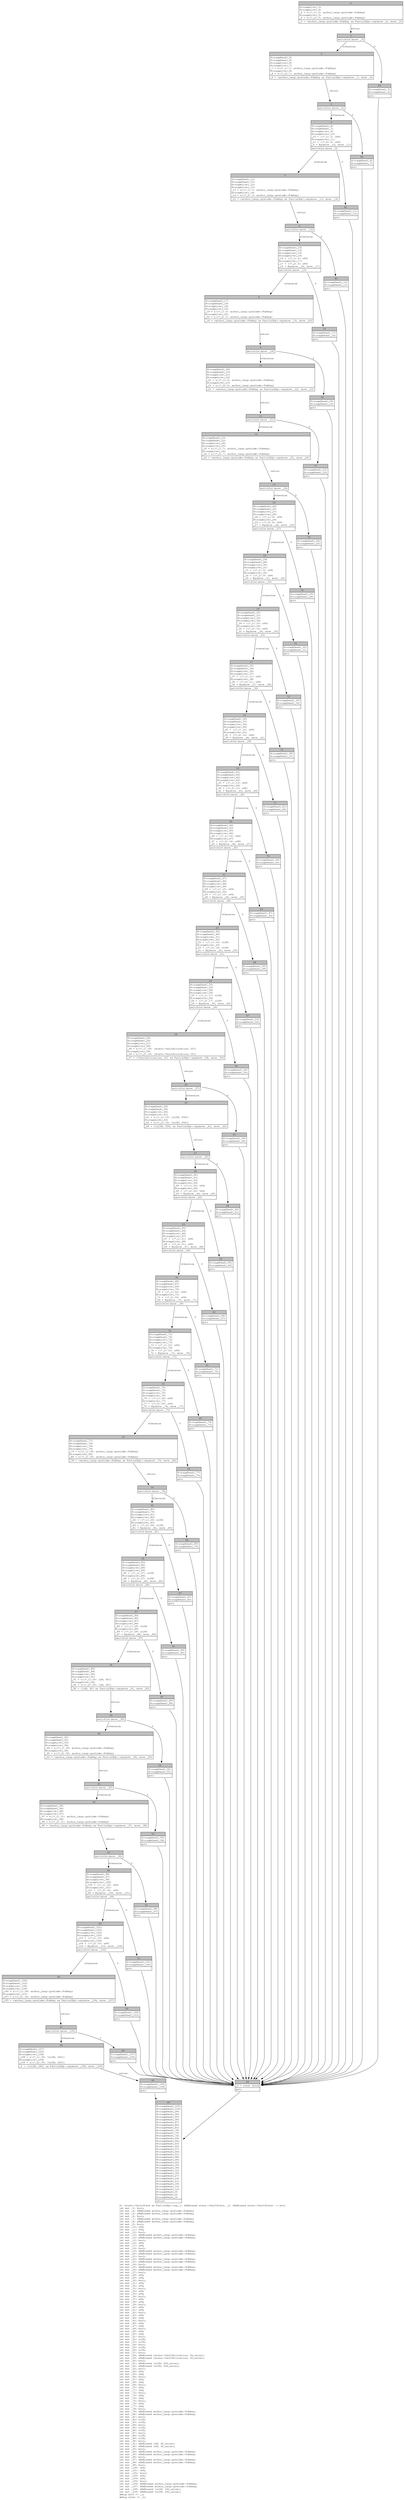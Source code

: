 digraph Mir_0_2597 {
    graph [fontname="Courier, monospace"];
    node [fontname="Courier, monospace"];
    edge [fontname="Courier, monospace"];
    label=<fn &lt;state::VaultState as PartialEq&gt;::eq(_1: &amp;ReErased state::VaultState, _2: &amp;ReErased state::VaultState) -&gt; bool<br align="left"/>let mut _3: bool;<br align="left"/>let mut _4: &amp;ReErased anchor_lang::prelude::Pubkey;<br align="left"/>let mut _5: &amp;ReErased anchor_lang::prelude::Pubkey;<br align="left"/>let mut _6: bool;<br align="left"/>let mut _7: &amp;ReErased anchor_lang::prelude::Pubkey;<br align="left"/>let mut _8: &amp;ReErased anchor_lang::prelude::Pubkey;<br align="left"/>let mut _9: bool;<br align="left"/>let mut _10: u64;<br align="left"/>let mut _11: u64;<br align="left"/>let mut _12: bool;<br align="left"/>let mut _13: &amp;ReErased anchor_lang::prelude::Pubkey;<br align="left"/>let mut _14: &amp;ReErased anchor_lang::prelude::Pubkey;<br align="left"/>let mut _15: bool;<br align="left"/>let mut _16: u64;<br align="left"/>let mut _17: u64;<br align="left"/>let mut _18: bool;<br align="left"/>let mut _19: &amp;ReErased anchor_lang::prelude::Pubkey;<br align="left"/>let mut _20: &amp;ReErased anchor_lang::prelude::Pubkey;<br align="left"/>let mut _21: bool;<br align="left"/>let mut _22: &amp;ReErased anchor_lang::prelude::Pubkey;<br align="left"/>let mut _23: &amp;ReErased anchor_lang::prelude::Pubkey;<br align="left"/>let mut _24: bool;<br align="left"/>let mut _25: &amp;ReErased anchor_lang::prelude::Pubkey;<br align="left"/>let mut _26: &amp;ReErased anchor_lang::prelude::Pubkey;<br align="left"/>let mut _27: bool;<br align="left"/>let mut _28: u64;<br align="left"/>let mut _29: u64;<br align="left"/>let mut _30: bool;<br align="left"/>let mut _31: u64;<br align="left"/>let mut _32: u64;<br align="left"/>let mut _33: bool;<br align="left"/>let mut _34: u64;<br align="left"/>let mut _35: u64;<br align="left"/>let mut _36: bool;<br align="left"/>let mut _37: u64;<br align="left"/>let mut _38: u64;<br align="left"/>let mut _39: bool;<br align="left"/>let mut _40: u64;<br align="left"/>let mut _41: u64;<br align="left"/>let mut _42: bool;<br align="left"/>let mut _43: u64;<br align="left"/>let mut _44: u64;<br align="left"/>let mut _45: bool;<br align="left"/>let mut _46: u64;<br align="left"/>let mut _47: u64;<br align="left"/>let mut _48: bool;<br align="left"/>let mut _49: u64;<br align="left"/>let mut _50: u64;<br align="left"/>let mut _51: bool;<br align="left"/>let mut _52: u128;<br align="left"/>let mut _53: u128;<br align="left"/>let mut _54: bool;<br align="left"/>let mut _55: u128;<br align="left"/>let mut _56: u128;<br align="left"/>let mut _57: bool;<br align="left"/>let mut _58: &amp;ReErased [state::VaultAllocation; 25_usize];<br align="left"/>let mut _59: &amp;ReErased [state::VaultAllocation; 25_usize];<br align="left"/>let mut _60: bool;<br align="left"/>let mut _61: &amp;ReErased [u128; 256_usize];<br align="left"/>let mut _62: &amp;ReErased [u128; 256_usize];<br align="left"/>let mut _63: bool;<br align="left"/>let mut _64: u64;<br align="left"/>let mut _65: u64;<br align="left"/>let mut _66: bool;<br align="left"/>let mut _67: u64;<br align="left"/>let mut _68: u64;<br align="left"/>let mut _69: bool;<br align="left"/>let mut _70: u64;<br align="left"/>let mut _71: u64;<br align="left"/>let mut _72: bool;<br align="left"/>let mut _73: u64;<br align="left"/>let mut _74: u64;<br align="left"/>let mut _75: bool;<br align="left"/>let mut _76: u64;<br align="left"/>let mut _77: u64;<br align="left"/>let mut _78: bool;<br align="left"/>let mut _79: &amp;ReErased anchor_lang::prelude::Pubkey;<br align="left"/>let mut _80: &amp;ReErased anchor_lang::prelude::Pubkey;<br align="left"/>let mut _81: bool;<br align="left"/>let mut _82: u128;<br align="left"/>let mut _83: u128;<br align="left"/>let mut _84: bool;<br align="left"/>let mut _85: u128;<br align="left"/>let mut _86: u128;<br align="left"/>let mut _87: bool;<br align="left"/>let mut _88: u128;<br align="left"/>let mut _89: u128;<br align="left"/>let mut _90: bool;<br align="left"/>let mut _91: &amp;ReErased [u8; 40_usize];<br align="left"/>let mut _92: &amp;ReErased [u8; 40_usize];<br align="left"/>let mut _93: bool;<br align="left"/>let mut _94: &amp;ReErased anchor_lang::prelude::Pubkey;<br align="left"/>let mut _95: &amp;ReErased anchor_lang::prelude::Pubkey;<br align="left"/>let mut _96: bool;<br align="left"/>let mut _97: &amp;ReErased anchor_lang::prelude::Pubkey;<br align="left"/>let mut _98: &amp;ReErased anchor_lang::prelude::Pubkey;<br align="left"/>let mut _99: bool;<br align="left"/>let mut _100: u64;<br align="left"/>let mut _101: u64;<br align="left"/>let mut _102: bool;<br align="left"/>let mut _103: u64;<br align="left"/>let mut _104: u64;<br align="left"/>let mut _105: bool;<br align="left"/>let mut _106: &amp;ReErased anchor_lang::prelude::Pubkey;<br align="left"/>let mut _107: &amp;ReErased anchor_lang::prelude::Pubkey;<br align="left"/>let mut _108: &amp;ReErased [u128; 242_usize];<br align="left"/>let mut _109: &amp;ReErased [u128; 242_usize];<br align="left"/>debug self =&gt; _1;<br align="left"/>debug other =&gt; _2;<br align="left"/>>;
    bb0__0_2597 [shape="none", label=<<table border="0" cellborder="1" cellspacing="0"><tr><td bgcolor="gray" align="center" colspan="1">0</td></tr><tr><td align="left" balign="left">StorageLive(_3)<br/>StorageLive(_4)<br/>_4 = &amp;((*_1).0: anchor_lang::prelude::Pubkey)<br/>StorageLive(_5)<br/>_5 = &amp;((*_2).0: anchor_lang::prelude::Pubkey)<br/></td></tr><tr><td align="left">_3 = &lt;anchor_lang::prelude::Pubkey as PartialEq&gt;::eq(move _4, move _5)</td></tr></table>>];
    bb1__0_2597 [shape="none", label=<<table border="0" cellborder="1" cellspacing="0"><tr><td bgcolor="gray" align="center" colspan="1">1</td></tr><tr><td align="left">switchInt(move _3)</td></tr></table>>];
    bb2__0_2597 [shape="none", label=<<table border="0" cellborder="1" cellspacing="0"><tr><td bgcolor="gray" align="center" colspan="1">2</td></tr><tr><td align="left" balign="left">StorageDead(_5)<br/>StorageDead(_4)<br/>StorageLive(_6)<br/>StorageLive(_7)<br/>_7 = &amp;((*_1).1: anchor_lang::prelude::Pubkey)<br/>StorageLive(_8)<br/>_8 = &amp;((*_2).1: anchor_lang::prelude::Pubkey)<br/></td></tr><tr><td align="left">_6 = &lt;anchor_lang::prelude::Pubkey as PartialEq&gt;::eq(move _7, move _8)</td></tr></table>>];
    bb3__0_2597 [shape="none", label=<<table border="0" cellborder="1" cellspacing="0"><tr><td bgcolor="gray" align="center" colspan="1">3</td></tr><tr><td align="left">switchInt(move _6)</td></tr></table>>];
    bb4__0_2597 [shape="none", label=<<table border="0" cellborder="1" cellspacing="0"><tr><td bgcolor="gray" align="center" colspan="1">4</td></tr><tr><td align="left" balign="left">StorageDead(_8)<br/>StorageDead(_7)<br/>StorageLive(_9)<br/>StorageLive(_10)<br/>_10 = ((*_1).2: u64)<br/>StorageLive(_11)<br/>_11 = ((*_2).2: u64)<br/>_9 = Eq(move _10, move _11)<br/></td></tr><tr><td align="left">switchInt(move _9)</td></tr></table>>];
    bb5__0_2597 [shape="none", label=<<table border="0" cellborder="1" cellspacing="0"><tr><td bgcolor="gray" align="center" colspan="1">5</td></tr><tr><td align="left" balign="left">StorageDead(_11)<br/>StorageDead(_10)<br/>StorageLive(_12)<br/>StorageLive(_13)<br/>_13 = &amp;((*_1).3: anchor_lang::prelude::Pubkey)<br/>StorageLive(_14)<br/>_14 = &amp;((*_2).3: anchor_lang::prelude::Pubkey)<br/></td></tr><tr><td align="left">_12 = &lt;anchor_lang::prelude::Pubkey as PartialEq&gt;::eq(move _13, move _14)</td></tr></table>>];
    bb6__0_2597 [shape="none", label=<<table border="0" cellborder="1" cellspacing="0"><tr><td bgcolor="gray" align="center" colspan="1">6</td></tr><tr><td align="left">switchInt(move _12)</td></tr></table>>];
    bb7__0_2597 [shape="none", label=<<table border="0" cellborder="1" cellspacing="0"><tr><td bgcolor="gray" align="center" colspan="1">7</td></tr><tr><td align="left" balign="left">StorageDead(_14)<br/>StorageDead(_13)<br/>StorageLive(_15)<br/>StorageLive(_16)<br/>_16 = ((*_1).4: u64)<br/>StorageLive(_17)<br/>_17 = ((*_2).4: u64)<br/>_15 = Eq(move _16, move _17)<br/></td></tr><tr><td align="left">switchInt(move _15)</td></tr></table>>];
    bb8__0_2597 [shape="none", label=<<table border="0" cellborder="1" cellspacing="0"><tr><td bgcolor="gray" align="center" colspan="1">8</td></tr><tr><td align="left" balign="left">StorageDead(_17)<br/>StorageDead(_16)<br/>StorageLive(_18)<br/>StorageLive(_19)<br/>_19 = &amp;((*_1).5: anchor_lang::prelude::Pubkey)<br/>StorageLive(_20)<br/>_20 = &amp;((*_2).5: anchor_lang::prelude::Pubkey)<br/></td></tr><tr><td align="left">_18 = &lt;anchor_lang::prelude::Pubkey as PartialEq&gt;::eq(move _19, move _20)</td></tr></table>>];
    bb9__0_2597 [shape="none", label=<<table border="0" cellborder="1" cellspacing="0"><tr><td bgcolor="gray" align="center" colspan="1">9</td></tr><tr><td align="left">switchInt(move _18)</td></tr></table>>];
    bb10__0_2597 [shape="none", label=<<table border="0" cellborder="1" cellspacing="0"><tr><td bgcolor="gray" align="center" colspan="1">10</td></tr><tr><td align="left" balign="left">StorageDead(_20)<br/>StorageDead(_19)<br/>StorageLive(_21)<br/>StorageLive(_22)<br/>_22 = &amp;((*_1).6: anchor_lang::prelude::Pubkey)<br/>StorageLive(_23)<br/>_23 = &amp;((*_2).6: anchor_lang::prelude::Pubkey)<br/></td></tr><tr><td align="left">_21 = &lt;anchor_lang::prelude::Pubkey as PartialEq&gt;::eq(move _22, move _23)</td></tr></table>>];
    bb11__0_2597 [shape="none", label=<<table border="0" cellborder="1" cellspacing="0"><tr><td bgcolor="gray" align="center" colspan="1">11</td></tr><tr><td align="left">switchInt(move _21)</td></tr></table>>];
    bb12__0_2597 [shape="none", label=<<table border="0" cellborder="1" cellspacing="0"><tr><td bgcolor="gray" align="center" colspan="1">12</td></tr><tr><td align="left" balign="left">StorageDead(_23)<br/>StorageDead(_22)<br/>StorageLive(_24)<br/>StorageLive(_25)<br/>_25 = &amp;((*_1).7: anchor_lang::prelude::Pubkey)<br/>StorageLive(_26)<br/>_26 = &amp;((*_2).7: anchor_lang::prelude::Pubkey)<br/></td></tr><tr><td align="left">_24 = &lt;anchor_lang::prelude::Pubkey as PartialEq&gt;::eq(move _25, move _26)</td></tr></table>>];
    bb13__0_2597 [shape="none", label=<<table border="0" cellborder="1" cellspacing="0"><tr><td bgcolor="gray" align="center" colspan="1">13</td></tr><tr><td align="left">switchInt(move _24)</td></tr></table>>];
    bb14__0_2597 [shape="none", label=<<table border="0" cellborder="1" cellspacing="0"><tr><td bgcolor="gray" align="center" colspan="1">14</td></tr><tr><td align="left" balign="left">StorageDead(_26)<br/>StorageDead(_25)<br/>StorageLive(_27)<br/>StorageLive(_28)<br/>_28 = ((*_1).8: u64)<br/>StorageLive(_29)<br/>_29 = ((*_2).8: u64)<br/>_27 = Eq(move _28, move _29)<br/></td></tr><tr><td align="left">switchInt(move _27)</td></tr></table>>];
    bb15__0_2597 [shape="none", label=<<table border="0" cellborder="1" cellspacing="0"><tr><td bgcolor="gray" align="center" colspan="1">15</td></tr><tr><td align="left" balign="left">StorageDead(_29)<br/>StorageDead(_28)<br/>StorageLive(_30)<br/>StorageLive(_31)<br/>_31 = ((*_1).9: u64)<br/>StorageLive(_32)<br/>_32 = ((*_2).9: u64)<br/>_30 = Eq(move _31, move _32)<br/></td></tr><tr><td align="left">switchInt(move _30)</td></tr></table>>];
    bb16__0_2597 [shape="none", label=<<table border="0" cellborder="1" cellspacing="0"><tr><td bgcolor="gray" align="center" colspan="1">16</td></tr><tr><td align="left" balign="left">StorageDead(_32)<br/>StorageDead(_31)<br/>StorageLive(_33)<br/>StorageLive(_34)<br/>_34 = ((*_1).10: u64)<br/>StorageLive(_35)<br/>_35 = ((*_2).10: u64)<br/>_33 = Eq(move _34, move _35)<br/></td></tr><tr><td align="left">switchInt(move _33)</td></tr></table>>];
    bb17__0_2597 [shape="none", label=<<table border="0" cellborder="1" cellspacing="0"><tr><td bgcolor="gray" align="center" colspan="1">17</td></tr><tr><td align="left" balign="left">StorageDead(_35)<br/>StorageDead(_34)<br/>StorageLive(_36)<br/>StorageLive(_37)<br/>_37 = ((*_1).11: u64)<br/>StorageLive(_38)<br/>_38 = ((*_2).11: u64)<br/>_36 = Eq(move _37, move _38)<br/></td></tr><tr><td align="left">switchInt(move _36)</td></tr></table>>];
    bb18__0_2597 [shape="none", label=<<table border="0" cellborder="1" cellspacing="0"><tr><td bgcolor="gray" align="center" colspan="1">18</td></tr><tr><td align="left" balign="left">StorageDead(_38)<br/>StorageDead(_37)<br/>StorageLive(_39)<br/>StorageLive(_40)<br/>_40 = ((*_1).12: u64)<br/>StorageLive(_41)<br/>_41 = ((*_2).12: u64)<br/>_39 = Eq(move _40, move _41)<br/></td></tr><tr><td align="left">switchInt(move _39)</td></tr></table>>];
    bb19__0_2597 [shape="none", label=<<table border="0" cellborder="1" cellspacing="0"><tr><td bgcolor="gray" align="center" colspan="1">19</td></tr><tr><td align="left" balign="left">StorageDead(_41)<br/>StorageDead(_40)<br/>StorageLive(_42)<br/>StorageLive(_43)<br/>_43 = ((*_1).13: u64)<br/>StorageLive(_44)<br/>_44 = ((*_2).13: u64)<br/>_42 = Eq(move _43, move _44)<br/></td></tr><tr><td align="left">switchInt(move _42)</td></tr></table>>];
    bb20__0_2597 [shape="none", label=<<table border="0" cellborder="1" cellspacing="0"><tr><td bgcolor="gray" align="center" colspan="1">20</td></tr><tr><td align="left" balign="left">StorageDead(_44)<br/>StorageDead(_43)<br/>StorageLive(_45)<br/>StorageLive(_46)<br/>_46 = ((*_1).14: u64)<br/>StorageLive(_47)<br/>_47 = ((*_2).14: u64)<br/>_45 = Eq(move _46, move _47)<br/></td></tr><tr><td align="left">switchInt(move _45)</td></tr></table>>];
    bb21__0_2597 [shape="none", label=<<table border="0" cellborder="1" cellspacing="0"><tr><td bgcolor="gray" align="center" colspan="1">21</td></tr><tr><td align="left" balign="left">StorageDead(_47)<br/>StorageDead(_46)<br/>StorageLive(_48)<br/>StorageLive(_49)<br/>_49 = ((*_1).15: u64)<br/>StorageLive(_50)<br/>_50 = ((*_2).15: u64)<br/>_48 = Eq(move _49, move _50)<br/></td></tr><tr><td align="left">switchInt(move _48)</td></tr></table>>];
    bb22__0_2597 [shape="none", label=<<table border="0" cellborder="1" cellspacing="0"><tr><td bgcolor="gray" align="center" colspan="1">22</td></tr><tr><td align="left" balign="left">StorageDead(_50)<br/>StorageDead(_49)<br/>StorageLive(_51)<br/>StorageLive(_52)<br/>_52 = ((*_1).16: u128)<br/>StorageLive(_53)<br/>_53 = ((*_2).16: u128)<br/>_51 = Eq(move _52, move _53)<br/></td></tr><tr><td align="left">switchInt(move _51)</td></tr></table>>];
    bb23__0_2597 [shape="none", label=<<table border="0" cellborder="1" cellspacing="0"><tr><td bgcolor="gray" align="center" colspan="1">23</td></tr><tr><td align="left" balign="left">StorageDead(_53)<br/>StorageDead(_52)<br/>StorageLive(_54)<br/>StorageLive(_55)<br/>_55 = ((*_1).17: u128)<br/>StorageLive(_56)<br/>_56 = ((*_2).17: u128)<br/>_54 = Eq(move _55, move _56)<br/></td></tr><tr><td align="left">switchInt(move _54)</td></tr></table>>];
    bb24__0_2597 [shape="none", label=<<table border="0" cellborder="1" cellspacing="0"><tr><td bgcolor="gray" align="center" colspan="1">24</td></tr><tr><td align="left" balign="left">StorageDead(_56)<br/>StorageDead(_55)<br/>StorageLive(_57)<br/>StorageLive(_58)<br/>_58 = &amp;((*_1).18: [state::VaultAllocation; 25])<br/>StorageLive(_59)<br/>_59 = &amp;((*_2).18: [state::VaultAllocation; 25])<br/></td></tr><tr><td align="left">_57 = &lt;[VaultAllocation; 25] as PartialEq&gt;::eq(move _58, move _59)</td></tr></table>>];
    bb25__0_2597 [shape="none", label=<<table border="0" cellborder="1" cellspacing="0"><tr><td bgcolor="gray" align="center" colspan="1">25</td></tr><tr><td align="left">switchInt(move _57)</td></tr></table>>];
    bb26__0_2597 [shape="none", label=<<table border="0" cellborder="1" cellspacing="0"><tr><td bgcolor="gray" align="center" colspan="1">26</td></tr><tr><td align="left" balign="left">StorageDead(_59)<br/>StorageDead(_58)<br/>StorageLive(_60)<br/>StorageLive(_61)<br/>_61 = &amp;((*_1).19: [u128; 256])<br/>StorageLive(_62)<br/>_62 = &amp;((*_2).19: [u128; 256])<br/></td></tr><tr><td align="left">_60 = &lt;[u128; 256] as PartialEq&gt;::eq(move _61, move _62)</td></tr></table>>];
    bb27__0_2597 [shape="none", label=<<table border="0" cellborder="1" cellspacing="0"><tr><td bgcolor="gray" align="center" colspan="1">27</td></tr><tr><td align="left">switchInt(move _60)</td></tr></table>>];
    bb28__0_2597 [shape="none", label=<<table border="0" cellborder="1" cellspacing="0"><tr><td bgcolor="gray" align="center" colspan="1">28</td></tr><tr><td align="left" balign="left">StorageDead(_62)<br/>StorageDead(_61)<br/>StorageLive(_63)<br/>StorageLive(_64)<br/>_64 = ((*_1).20: u64)<br/>StorageLive(_65)<br/>_65 = ((*_2).20: u64)<br/>_63 = Eq(move _64, move _65)<br/></td></tr><tr><td align="left">switchInt(move _63)</td></tr></table>>];
    bb29__0_2597 [shape="none", label=<<table border="0" cellborder="1" cellspacing="0"><tr><td bgcolor="gray" align="center" colspan="1">29</td></tr><tr><td align="left" balign="left">StorageDead(_65)<br/>StorageDead(_64)<br/>StorageLive(_66)<br/>StorageLive(_67)<br/>_67 = ((*_1).21: u64)<br/>StorageLive(_68)<br/>_68 = ((*_2).21: u64)<br/>_66 = Eq(move _67, move _68)<br/></td></tr><tr><td align="left">switchInt(move _66)</td></tr></table>>];
    bb30__0_2597 [shape="none", label=<<table border="0" cellborder="1" cellspacing="0"><tr><td bgcolor="gray" align="center" colspan="1">30</td></tr><tr><td align="left" balign="left">StorageDead(_68)<br/>StorageDead(_67)<br/>StorageLive(_69)<br/>StorageLive(_70)<br/>_70 = ((*_1).22: u64)<br/>StorageLive(_71)<br/>_71 = ((*_2).22: u64)<br/>_69 = Eq(move _70, move _71)<br/></td></tr><tr><td align="left">switchInt(move _69)</td></tr></table>>];
    bb31__0_2597 [shape="none", label=<<table border="0" cellborder="1" cellspacing="0"><tr><td bgcolor="gray" align="center" colspan="1">31</td></tr><tr><td align="left" balign="left">StorageDead(_71)<br/>StorageDead(_70)<br/>StorageLive(_72)<br/>StorageLive(_73)<br/>_73 = ((*_1).23: u64)<br/>StorageLive(_74)<br/>_74 = ((*_2).23: u64)<br/>_72 = Eq(move _73, move _74)<br/></td></tr><tr><td align="left">switchInt(move _72)</td></tr></table>>];
    bb32__0_2597 [shape="none", label=<<table border="0" cellborder="1" cellspacing="0"><tr><td bgcolor="gray" align="center" colspan="1">32</td></tr><tr><td align="left" balign="left">StorageDead(_74)<br/>StorageDead(_73)<br/>StorageLive(_75)<br/>StorageLive(_76)<br/>_76 = ((*_1).24: u64)<br/>StorageLive(_77)<br/>_77 = ((*_2).24: u64)<br/>_75 = Eq(move _76, move _77)<br/></td></tr><tr><td align="left">switchInt(move _75)</td></tr></table>>];
    bb33__0_2597 [shape="none", label=<<table border="0" cellborder="1" cellspacing="0"><tr><td bgcolor="gray" align="center" colspan="1">33</td></tr><tr><td align="left" balign="left">StorageDead(_77)<br/>StorageDead(_76)<br/>StorageLive(_78)<br/>StorageLive(_79)<br/>_79 = &amp;((*_1).25: anchor_lang::prelude::Pubkey)<br/>StorageLive(_80)<br/>_80 = &amp;((*_2).25: anchor_lang::prelude::Pubkey)<br/></td></tr><tr><td align="left">_78 = &lt;anchor_lang::prelude::Pubkey as PartialEq&gt;::eq(move _79, move _80)</td></tr></table>>];
    bb34__0_2597 [shape="none", label=<<table border="0" cellborder="1" cellspacing="0"><tr><td bgcolor="gray" align="center" colspan="1">34</td></tr><tr><td align="left">switchInt(move _78)</td></tr></table>>];
    bb35__0_2597 [shape="none", label=<<table border="0" cellborder="1" cellspacing="0"><tr><td bgcolor="gray" align="center" colspan="1">35</td></tr><tr><td align="left" balign="left">StorageDead(_80)<br/>StorageDead(_79)<br/>StorageLive(_81)<br/>StorageLive(_82)<br/>_82 = ((*_1).26: u128)<br/>StorageLive(_83)<br/>_83 = ((*_2).26: u128)<br/>_81 = Eq(move _82, move _83)<br/></td></tr><tr><td align="left">switchInt(move _81)</td></tr></table>>];
    bb36__0_2597 [shape="none", label=<<table border="0" cellborder="1" cellspacing="0"><tr><td bgcolor="gray" align="center" colspan="1">36</td></tr><tr><td align="left" balign="left">StorageDead(_83)<br/>StorageDead(_82)<br/>StorageLive(_84)<br/>StorageLive(_85)<br/>_85 = ((*_1).27: u128)<br/>StorageLive(_86)<br/>_86 = ((*_2).27: u128)<br/>_84 = Eq(move _85, move _86)<br/></td></tr><tr><td align="left">switchInt(move _84)</td></tr></table>>];
    bb37__0_2597 [shape="none", label=<<table border="0" cellborder="1" cellspacing="0"><tr><td bgcolor="gray" align="center" colspan="1">37</td></tr><tr><td align="left" balign="left">StorageDead(_86)<br/>StorageDead(_85)<br/>StorageLive(_87)<br/>StorageLive(_88)<br/>_88 = ((*_1).28: u128)<br/>StorageLive(_89)<br/>_89 = ((*_2).28: u128)<br/>_87 = Eq(move _88, move _89)<br/></td></tr><tr><td align="left">switchInt(move _87)</td></tr></table>>];
    bb38__0_2597 [shape="none", label=<<table border="0" cellborder="1" cellspacing="0"><tr><td bgcolor="gray" align="center" colspan="1">38</td></tr><tr><td align="left" balign="left">StorageDead(_89)<br/>StorageDead(_88)<br/>StorageLive(_90)<br/>StorageLive(_91)<br/>_91 = &amp;((*_1).29: [u8; 40])<br/>StorageLive(_92)<br/>_92 = &amp;((*_2).29: [u8; 40])<br/></td></tr><tr><td align="left">_90 = &lt;[u8; 40] as PartialEq&gt;::eq(move _91, move _92)</td></tr></table>>];
    bb39__0_2597 [shape="none", label=<<table border="0" cellborder="1" cellspacing="0"><tr><td bgcolor="gray" align="center" colspan="1">39</td></tr><tr><td align="left">switchInt(move _90)</td></tr></table>>];
    bb40__0_2597 [shape="none", label=<<table border="0" cellborder="1" cellspacing="0"><tr><td bgcolor="gray" align="center" colspan="1">40</td></tr><tr><td align="left" balign="left">StorageDead(_92)<br/>StorageDead(_91)<br/>StorageLive(_93)<br/>StorageLive(_94)<br/>_94 = &amp;((*_1).30: anchor_lang::prelude::Pubkey)<br/>StorageLive(_95)<br/>_95 = &amp;((*_2).30: anchor_lang::prelude::Pubkey)<br/></td></tr><tr><td align="left">_93 = &lt;anchor_lang::prelude::Pubkey as PartialEq&gt;::eq(move _94, move _95)</td></tr></table>>];
    bb41__0_2597 [shape="none", label=<<table border="0" cellborder="1" cellspacing="0"><tr><td bgcolor="gray" align="center" colspan="1">41</td></tr><tr><td align="left">switchInt(move _93)</td></tr></table>>];
    bb42__0_2597 [shape="none", label=<<table border="0" cellborder="1" cellspacing="0"><tr><td bgcolor="gray" align="center" colspan="1">42</td></tr><tr><td align="left" balign="left">StorageDead(_95)<br/>StorageDead(_94)<br/>StorageLive(_96)<br/>StorageLive(_97)<br/>_97 = &amp;((*_1).31: anchor_lang::prelude::Pubkey)<br/>StorageLive(_98)<br/>_98 = &amp;((*_2).31: anchor_lang::prelude::Pubkey)<br/></td></tr><tr><td align="left">_96 = &lt;anchor_lang::prelude::Pubkey as PartialEq&gt;::eq(move _97, move _98)</td></tr></table>>];
    bb43__0_2597 [shape="none", label=<<table border="0" cellborder="1" cellspacing="0"><tr><td bgcolor="gray" align="center" colspan="1">43</td></tr><tr><td align="left">switchInt(move _96)</td></tr></table>>];
    bb44__0_2597 [shape="none", label=<<table border="0" cellborder="1" cellspacing="0"><tr><td bgcolor="gray" align="center" colspan="1">44</td></tr><tr><td align="left" balign="left">StorageDead(_98)<br/>StorageDead(_97)<br/>StorageLive(_99)<br/>StorageLive(_100)<br/>_100 = ((*_1).32: u64)<br/>StorageLive(_101)<br/>_101 = ((*_2).32: u64)<br/>_99 = Eq(move _100, move _101)<br/></td></tr><tr><td align="left">switchInt(move _99)</td></tr></table>>];
    bb45__0_2597 [shape="none", label=<<table border="0" cellborder="1" cellspacing="0"><tr><td bgcolor="gray" align="center" colspan="1">45</td></tr><tr><td align="left" balign="left">StorageDead(_101)<br/>StorageDead(_100)<br/>StorageLive(_102)<br/>StorageLive(_103)<br/>_103 = ((*_1).33: u64)<br/>StorageLive(_104)<br/>_104 = ((*_2).33: u64)<br/>_102 = Eq(move _103, move _104)<br/></td></tr><tr><td align="left">switchInt(move _102)</td></tr></table>>];
    bb46__0_2597 [shape="none", label=<<table border="0" cellborder="1" cellspacing="0"><tr><td bgcolor="gray" align="center" colspan="1">46</td></tr><tr><td align="left" balign="left">StorageDead(_104)<br/>StorageDead(_103)<br/>StorageLive(_105)<br/>StorageLive(_106)<br/>_106 = &amp;((*_1).34: anchor_lang::prelude::Pubkey)<br/>StorageLive(_107)<br/>_107 = &amp;((*_2).34: anchor_lang::prelude::Pubkey)<br/></td></tr><tr><td align="left">_105 = &lt;anchor_lang::prelude::Pubkey as PartialEq&gt;::eq(move _106, move _107)</td></tr></table>>];
    bb47__0_2597 [shape="none", label=<<table border="0" cellborder="1" cellspacing="0"><tr><td bgcolor="gray" align="center" colspan="1">47</td></tr><tr><td align="left">switchInt(move _105)</td></tr></table>>];
    bb48__0_2597 [shape="none", label=<<table border="0" cellborder="1" cellspacing="0"><tr><td bgcolor="gray" align="center" colspan="1">48</td></tr><tr><td align="left" balign="left">StorageDead(_107)<br/>StorageDead(_106)<br/>StorageLive(_108)<br/>_108 = &amp;((*_1).35: [u128; 242])<br/>StorageLive(_109)<br/>_109 = &amp;((*_2).35: [u128; 242])<br/></td></tr><tr><td align="left">_0 = &lt;[u128; 242] as PartialEq&gt;::eq(move _108, move _109)</td></tr></table>>];
    bb49__0_2597 [shape="none", label=<<table border="0" cellborder="1" cellspacing="0"><tr><td bgcolor="gray" align="center" colspan="1">49</td></tr><tr><td align="left" balign="left">StorageDead(_107)<br/>StorageDead(_106)<br/></td></tr><tr><td align="left">goto</td></tr></table>>];
    bb50__0_2597 [shape="none", label=<<table border="0" cellborder="1" cellspacing="0"><tr><td bgcolor="gray" align="center" colspan="1">50</td></tr><tr><td align="left" balign="left">StorageDead(_104)<br/>StorageDead(_103)<br/></td></tr><tr><td align="left">goto</td></tr></table>>];
    bb51__0_2597 [shape="none", label=<<table border="0" cellborder="1" cellspacing="0"><tr><td bgcolor="gray" align="center" colspan="1">51</td></tr><tr><td align="left" balign="left">StorageDead(_101)<br/>StorageDead(_100)<br/></td></tr><tr><td align="left">goto</td></tr></table>>];
    bb52__0_2597 [shape="none", label=<<table border="0" cellborder="1" cellspacing="0"><tr><td bgcolor="gray" align="center" colspan="1">52</td></tr><tr><td align="left" balign="left">StorageDead(_98)<br/>StorageDead(_97)<br/></td></tr><tr><td align="left">goto</td></tr></table>>];
    bb53__0_2597 [shape="none", label=<<table border="0" cellborder="1" cellspacing="0"><tr><td bgcolor="gray" align="center" colspan="1">53</td></tr><tr><td align="left" balign="left">StorageDead(_95)<br/>StorageDead(_94)<br/></td></tr><tr><td align="left">goto</td></tr></table>>];
    bb54__0_2597 [shape="none", label=<<table border="0" cellborder="1" cellspacing="0"><tr><td bgcolor="gray" align="center" colspan="1">54</td></tr><tr><td align="left" balign="left">StorageDead(_92)<br/>StorageDead(_91)<br/></td></tr><tr><td align="left">goto</td></tr></table>>];
    bb55__0_2597 [shape="none", label=<<table border="0" cellborder="1" cellspacing="0"><tr><td bgcolor="gray" align="center" colspan="1">55</td></tr><tr><td align="left" balign="left">StorageDead(_89)<br/>StorageDead(_88)<br/></td></tr><tr><td align="left">goto</td></tr></table>>];
    bb56__0_2597 [shape="none", label=<<table border="0" cellborder="1" cellspacing="0"><tr><td bgcolor="gray" align="center" colspan="1">56</td></tr><tr><td align="left" balign="left">StorageDead(_86)<br/>StorageDead(_85)<br/></td></tr><tr><td align="left">goto</td></tr></table>>];
    bb57__0_2597 [shape="none", label=<<table border="0" cellborder="1" cellspacing="0"><tr><td bgcolor="gray" align="center" colspan="1">57</td></tr><tr><td align="left" balign="left">StorageDead(_83)<br/>StorageDead(_82)<br/></td></tr><tr><td align="left">goto</td></tr></table>>];
    bb58__0_2597 [shape="none", label=<<table border="0" cellborder="1" cellspacing="0"><tr><td bgcolor="gray" align="center" colspan="1">58</td></tr><tr><td align="left" balign="left">StorageDead(_80)<br/>StorageDead(_79)<br/></td></tr><tr><td align="left">goto</td></tr></table>>];
    bb59__0_2597 [shape="none", label=<<table border="0" cellborder="1" cellspacing="0"><tr><td bgcolor="gray" align="center" colspan="1">59</td></tr><tr><td align="left" balign="left">StorageDead(_77)<br/>StorageDead(_76)<br/></td></tr><tr><td align="left">goto</td></tr></table>>];
    bb60__0_2597 [shape="none", label=<<table border="0" cellborder="1" cellspacing="0"><tr><td bgcolor="gray" align="center" colspan="1">60</td></tr><tr><td align="left" balign="left">StorageDead(_74)<br/>StorageDead(_73)<br/></td></tr><tr><td align="left">goto</td></tr></table>>];
    bb61__0_2597 [shape="none", label=<<table border="0" cellborder="1" cellspacing="0"><tr><td bgcolor="gray" align="center" colspan="1">61</td></tr><tr><td align="left" balign="left">StorageDead(_71)<br/>StorageDead(_70)<br/></td></tr><tr><td align="left">goto</td></tr></table>>];
    bb62__0_2597 [shape="none", label=<<table border="0" cellborder="1" cellspacing="0"><tr><td bgcolor="gray" align="center" colspan="1">62</td></tr><tr><td align="left" balign="left">StorageDead(_68)<br/>StorageDead(_67)<br/></td></tr><tr><td align="left">goto</td></tr></table>>];
    bb63__0_2597 [shape="none", label=<<table border="0" cellborder="1" cellspacing="0"><tr><td bgcolor="gray" align="center" colspan="1">63</td></tr><tr><td align="left" balign="left">StorageDead(_65)<br/>StorageDead(_64)<br/></td></tr><tr><td align="left">goto</td></tr></table>>];
    bb64__0_2597 [shape="none", label=<<table border="0" cellborder="1" cellspacing="0"><tr><td bgcolor="gray" align="center" colspan="1">64</td></tr><tr><td align="left" balign="left">StorageDead(_62)<br/>StorageDead(_61)<br/></td></tr><tr><td align="left">goto</td></tr></table>>];
    bb65__0_2597 [shape="none", label=<<table border="0" cellborder="1" cellspacing="0"><tr><td bgcolor="gray" align="center" colspan="1">65</td></tr><tr><td align="left" balign="left">StorageDead(_59)<br/>StorageDead(_58)<br/></td></tr><tr><td align="left">goto</td></tr></table>>];
    bb66__0_2597 [shape="none", label=<<table border="0" cellborder="1" cellspacing="0"><tr><td bgcolor="gray" align="center" colspan="1">66</td></tr><tr><td align="left" balign="left">StorageDead(_56)<br/>StorageDead(_55)<br/></td></tr><tr><td align="left">goto</td></tr></table>>];
    bb67__0_2597 [shape="none", label=<<table border="0" cellborder="1" cellspacing="0"><tr><td bgcolor="gray" align="center" colspan="1">67</td></tr><tr><td align="left" balign="left">StorageDead(_53)<br/>StorageDead(_52)<br/></td></tr><tr><td align="left">goto</td></tr></table>>];
    bb68__0_2597 [shape="none", label=<<table border="0" cellborder="1" cellspacing="0"><tr><td bgcolor="gray" align="center" colspan="1">68</td></tr><tr><td align="left" balign="left">StorageDead(_50)<br/>StorageDead(_49)<br/></td></tr><tr><td align="left">goto</td></tr></table>>];
    bb69__0_2597 [shape="none", label=<<table border="0" cellborder="1" cellspacing="0"><tr><td bgcolor="gray" align="center" colspan="1">69</td></tr><tr><td align="left" balign="left">StorageDead(_47)<br/>StorageDead(_46)<br/></td></tr><tr><td align="left">goto</td></tr></table>>];
    bb70__0_2597 [shape="none", label=<<table border="0" cellborder="1" cellspacing="0"><tr><td bgcolor="gray" align="center" colspan="1">70</td></tr><tr><td align="left" balign="left">StorageDead(_44)<br/>StorageDead(_43)<br/></td></tr><tr><td align="left">goto</td></tr></table>>];
    bb71__0_2597 [shape="none", label=<<table border="0" cellborder="1" cellspacing="0"><tr><td bgcolor="gray" align="center" colspan="1">71</td></tr><tr><td align="left" balign="left">StorageDead(_41)<br/>StorageDead(_40)<br/></td></tr><tr><td align="left">goto</td></tr></table>>];
    bb72__0_2597 [shape="none", label=<<table border="0" cellborder="1" cellspacing="0"><tr><td bgcolor="gray" align="center" colspan="1">72</td></tr><tr><td align="left" balign="left">StorageDead(_38)<br/>StorageDead(_37)<br/></td></tr><tr><td align="left">goto</td></tr></table>>];
    bb73__0_2597 [shape="none", label=<<table border="0" cellborder="1" cellspacing="0"><tr><td bgcolor="gray" align="center" colspan="1">73</td></tr><tr><td align="left" balign="left">StorageDead(_35)<br/>StorageDead(_34)<br/></td></tr><tr><td align="left">goto</td></tr></table>>];
    bb74__0_2597 [shape="none", label=<<table border="0" cellborder="1" cellspacing="0"><tr><td bgcolor="gray" align="center" colspan="1">74</td></tr><tr><td align="left" balign="left">StorageDead(_32)<br/>StorageDead(_31)<br/></td></tr><tr><td align="left">goto</td></tr></table>>];
    bb75__0_2597 [shape="none", label=<<table border="0" cellborder="1" cellspacing="0"><tr><td bgcolor="gray" align="center" colspan="1">75</td></tr><tr><td align="left" balign="left">StorageDead(_29)<br/>StorageDead(_28)<br/></td></tr><tr><td align="left">goto</td></tr></table>>];
    bb76__0_2597 [shape="none", label=<<table border="0" cellborder="1" cellspacing="0"><tr><td bgcolor="gray" align="center" colspan="1">76</td></tr><tr><td align="left" balign="left">StorageDead(_26)<br/>StorageDead(_25)<br/></td></tr><tr><td align="left">goto</td></tr></table>>];
    bb77__0_2597 [shape="none", label=<<table border="0" cellborder="1" cellspacing="0"><tr><td bgcolor="gray" align="center" colspan="1">77</td></tr><tr><td align="left" balign="left">StorageDead(_23)<br/>StorageDead(_22)<br/></td></tr><tr><td align="left">goto</td></tr></table>>];
    bb78__0_2597 [shape="none", label=<<table border="0" cellborder="1" cellspacing="0"><tr><td bgcolor="gray" align="center" colspan="1">78</td></tr><tr><td align="left" balign="left">StorageDead(_20)<br/>StorageDead(_19)<br/></td></tr><tr><td align="left">goto</td></tr></table>>];
    bb79__0_2597 [shape="none", label=<<table border="0" cellborder="1" cellspacing="0"><tr><td bgcolor="gray" align="center" colspan="1">79</td></tr><tr><td align="left" balign="left">StorageDead(_17)<br/>StorageDead(_16)<br/></td></tr><tr><td align="left">goto</td></tr></table>>];
    bb80__0_2597 [shape="none", label=<<table border="0" cellborder="1" cellspacing="0"><tr><td bgcolor="gray" align="center" colspan="1">80</td></tr><tr><td align="left" balign="left">StorageDead(_14)<br/>StorageDead(_13)<br/></td></tr><tr><td align="left">goto</td></tr></table>>];
    bb81__0_2597 [shape="none", label=<<table border="0" cellborder="1" cellspacing="0"><tr><td bgcolor="gray" align="center" colspan="1">81</td></tr><tr><td align="left" balign="left">StorageDead(_11)<br/>StorageDead(_10)<br/></td></tr><tr><td align="left">goto</td></tr></table>>];
    bb82__0_2597 [shape="none", label=<<table border="0" cellborder="1" cellspacing="0"><tr><td bgcolor="gray" align="center" colspan="1">82</td></tr><tr><td align="left" balign="left">StorageDead(_8)<br/>StorageDead(_7)<br/></td></tr><tr><td align="left">goto</td></tr></table>>];
    bb83__0_2597 [shape="none", label=<<table border="0" cellborder="1" cellspacing="0"><tr><td bgcolor="gray" align="center" colspan="1">83</td></tr><tr><td align="left" balign="left">StorageDead(_5)<br/>StorageDead(_4)<br/></td></tr><tr><td align="left">goto</td></tr></table>>];
    bb84__0_2597 [shape="none", label=<<table border="0" cellborder="1" cellspacing="0"><tr><td bgcolor="gray" align="center" colspan="1">84</td></tr><tr><td align="left" balign="left">_0 = const false<br/></td></tr><tr><td align="left">goto</td></tr></table>>];
    bb85__0_2597 [shape="none", label=<<table border="0" cellborder="1" cellspacing="0"><tr><td bgcolor="gray" align="center" colspan="1">85</td></tr><tr><td align="left" balign="left">StorageDead(_109)<br/>StorageDead(_108)<br/></td></tr><tr><td align="left">goto</td></tr></table>>];
    bb86__0_2597 [shape="none", label=<<table border="0" cellborder="1" cellspacing="0"><tr><td bgcolor="gray" align="center" colspan="1">86</td></tr><tr><td align="left" balign="left">StorageDead(_105)<br/>StorageDead(_102)<br/>StorageDead(_99)<br/>StorageDead(_96)<br/>StorageDead(_93)<br/>StorageDead(_90)<br/>StorageDead(_87)<br/>StorageDead(_84)<br/>StorageDead(_81)<br/>StorageDead(_78)<br/>StorageDead(_75)<br/>StorageDead(_72)<br/>StorageDead(_69)<br/>StorageDead(_66)<br/>StorageDead(_63)<br/>StorageDead(_60)<br/>StorageDead(_57)<br/>StorageDead(_54)<br/>StorageDead(_51)<br/>StorageDead(_48)<br/>StorageDead(_45)<br/>StorageDead(_42)<br/>StorageDead(_39)<br/>StorageDead(_36)<br/>StorageDead(_33)<br/>StorageDead(_30)<br/>StorageDead(_27)<br/>StorageDead(_24)<br/>StorageDead(_21)<br/>StorageDead(_18)<br/>StorageDead(_15)<br/>StorageDead(_12)<br/>StorageDead(_9)<br/>StorageDead(_6)<br/>StorageDead(_3)<br/></td></tr><tr><td align="left">return</td></tr></table>>];
    bb0__0_2597 -> bb1__0_2597 [label="return"];
    bb1__0_2597 -> bb83__0_2597 [label="0"];
    bb1__0_2597 -> bb2__0_2597 [label="otherwise"];
    bb2__0_2597 -> bb3__0_2597 [label="return"];
    bb3__0_2597 -> bb82__0_2597 [label="0"];
    bb3__0_2597 -> bb4__0_2597 [label="otherwise"];
    bb4__0_2597 -> bb81__0_2597 [label="0"];
    bb4__0_2597 -> bb5__0_2597 [label="otherwise"];
    bb5__0_2597 -> bb6__0_2597 [label="return"];
    bb6__0_2597 -> bb80__0_2597 [label="0"];
    bb6__0_2597 -> bb7__0_2597 [label="otherwise"];
    bb7__0_2597 -> bb79__0_2597 [label="0"];
    bb7__0_2597 -> bb8__0_2597 [label="otherwise"];
    bb8__0_2597 -> bb9__0_2597 [label="return"];
    bb9__0_2597 -> bb78__0_2597 [label="0"];
    bb9__0_2597 -> bb10__0_2597 [label="otherwise"];
    bb10__0_2597 -> bb11__0_2597 [label="return"];
    bb11__0_2597 -> bb77__0_2597 [label="0"];
    bb11__0_2597 -> bb12__0_2597 [label="otherwise"];
    bb12__0_2597 -> bb13__0_2597 [label="return"];
    bb13__0_2597 -> bb76__0_2597 [label="0"];
    bb13__0_2597 -> bb14__0_2597 [label="otherwise"];
    bb14__0_2597 -> bb75__0_2597 [label="0"];
    bb14__0_2597 -> bb15__0_2597 [label="otherwise"];
    bb15__0_2597 -> bb74__0_2597 [label="0"];
    bb15__0_2597 -> bb16__0_2597 [label="otherwise"];
    bb16__0_2597 -> bb73__0_2597 [label="0"];
    bb16__0_2597 -> bb17__0_2597 [label="otherwise"];
    bb17__0_2597 -> bb72__0_2597 [label="0"];
    bb17__0_2597 -> bb18__0_2597 [label="otherwise"];
    bb18__0_2597 -> bb71__0_2597 [label="0"];
    bb18__0_2597 -> bb19__0_2597 [label="otherwise"];
    bb19__0_2597 -> bb70__0_2597 [label="0"];
    bb19__0_2597 -> bb20__0_2597 [label="otherwise"];
    bb20__0_2597 -> bb69__0_2597 [label="0"];
    bb20__0_2597 -> bb21__0_2597 [label="otherwise"];
    bb21__0_2597 -> bb68__0_2597 [label="0"];
    bb21__0_2597 -> bb22__0_2597 [label="otherwise"];
    bb22__0_2597 -> bb67__0_2597 [label="0"];
    bb22__0_2597 -> bb23__0_2597 [label="otherwise"];
    bb23__0_2597 -> bb66__0_2597 [label="0"];
    bb23__0_2597 -> bb24__0_2597 [label="otherwise"];
    bb24__0_2597 -> bb25__0_2597 [label="return"];
    bb25__0_2597 -> bb65__0_2597 [label="0"];
    bb25__0_2597 -> bb26__0_2597 [label="otherwise"];
    bb26__0_2597 -> bb27__0_2597 [label="return"];
    bb27__0_2597 -> bb64__0_2597 [label="0"];
    bb27__0_2597 -> bb28__0_2597 [label="otherwise"];
    bb28__0_2597 -> bb63__0_2597 [label="0"];
    bb28__0_2597 -> bb29__0_2597 [label="otherwise"];
    bb29__0_2597 -> bb62__0_2597 [label="0"];
    bb29__0_2597 -> bb30__0_2597 [label="otherwise"];
    bb30__0_2597 -> bb61__0_2597 [label="0"];
    bb30__0_2597 -> bb31__0_2597 [label="otherwise"];
    bb31__0_2597 -> bb60__0_2597 [label="0"];
    bb31__0_2597 -> bb32__0_2597 [label="otherwise"];
    bb32__0_2597 -> bb59__0_2597 [label="0"];
    bb32__0_2597 -> bb33__0_2597 [label="otherwise"];
    bb33__0_2597 -> bb34__0_2597 [label="return"];
    bb34__0_2597 -> bb58__0_2597 [label="0"];
    bb34__0_2597 -> bb35__0_2597 [label="otherwise"];
    bb35__0_2597 -> bb57__0_2597 [label="0"];
    bb35__0_2597 -> bb36__0_2597 [label="otherwise"];
    bb36__0_2597 -> bb56__0_2597 [label="0"];
    bb36__0_2597 -> bb37__0_2597 [label="otherwise"];
    bb37__0_2597 -> bb55__0_2597 [label="0"];
    bb37__0_2597 -> bb38__0_2597 [label="otherwise"];
    bb38__0_2597 -> bb39__0_2597 [label="return"];
    bb39__0_2597 -> bb54__0_2597 [label="0"];
    bb39__0_2597 -> bb40__0_2597 [label="otherwise"];
    bb40__0_2597 -> bb41__0_2597 [label="return"];
    bb41__0_2597 -> bb53__0_2597 [label="0"];
    bb41__0_2597 -> bb42__0_2597 [label="otherwise"];
    bb42__0_2597 -> bb43__0_2597 [label="return"];
    bb43__0_2597 -> bb52__0_2597 [label="0"];
    bb43__0_2597 -> bb44__0_2597 [label="otherwise"];
    bb44__0_2597 -> bb51__0_2597 [label="0"];
    bb44__0_2597 -> bb45__0_2597 [label="otherwise"];
    bb45__0_2597 -> bb50__0_2597 [label="0"];
    bb45__0_2597 -> bb46__0_2597 [label="otherwise"];
    bb46__0_2597 -> bb47__0_2597 [label="return"];
    bb47__0_2597 -> bb49__0_2597 [label="0"];
    bb47__0_2597 -> bb48__0_2597 [label="otherwise"];
    bb48__0_2597 -> bb85__0_2597 [label="return"];
    bb49__0_2597 -> bb84__0_2597 [label=""];
    bb50__0_2597 -> bb84__0_2597 [label=""];
    bb51__0_2597 -> bb84__0_2597 [label=""];
    bb52__0_2597 -> bb84__0_2597 [label=""];
    bb53__0_2597 -> bb84__0_2597 [label=""];
    bb54__0_2597 -> bb84__0_2597 [label=""];
    bb55__0_2597 -> bb84__0_2597 [label=""];
    bb56__0_2597 -> bb84__0_2597 [label=""];
    bb57__0_2597 -> bb84__0_2597 [label=""];
    bb58__0_2597 -> bb84__0_2597 [label=""];
    bb59__0_2597 -> bb84__0_2597 [label=""];
    bb60__0_2597 -> bb84__0_2597 [label=""];
    bb61__0_2597 -> bb84__0_2597 [label=""];
    bb62__0_2597 -> bb84__0_2597 [label=""];
    bb63__0_2597 -> bb84__0_2597 [label=""];
    bb64__0_2597 -> bb84__0_2597 [label=""];
    bb65__0_2597 -> bb84__0_2597 [label=""];
    bb66__0_2597 -> bb84__0_2597 [label=""];
    bb67__0_2597 -> bb84__0_2597 [label=""];
    bb68__0_2597 -> bb84__0_2597 [label=""];
    bb69__0_2597 -> bb84__0_2597 [label=""];
    bb70__0_2597 -> bb84__0_2597 [label=""];
    bb71__0_2597 -> bb84__0_2597 [label=""];
    bb72__0_2597 -> bb84__0_2597 [label=""];
    bb73__0_2597 -> bb84__0_2597 [label=""];
    bb74__0_2597 -> bb84__0_2597 [label=""];
    bb75__0_2597 -> bb84__0_2597 [label=""];
    bb76__0_2597 -> bb84__0_2597 [label=""];
    bb77__0_2597 -> bb84__0_2597 [label=""];
    bb78__0_2597 -> bb84__0_2597 [label=""];
    bb79__0_2597 -> bb84__0_2597 [label=""];
    bb80__0_2597 -> bb84__0_2597 [label=""];
    bb81__0_2597 -> bb84__0_2597 [label=""];
    bb82__0_2597 -> bb84__0_2597 [label=""];
    bb83__0_2597 -> bb84__0_2597 [label=""];
    bb84__0_2597 -> bb86__0_2597 [label=""];
    bb85__0_2597 -> bb86__0_2597 [label=""];
}
